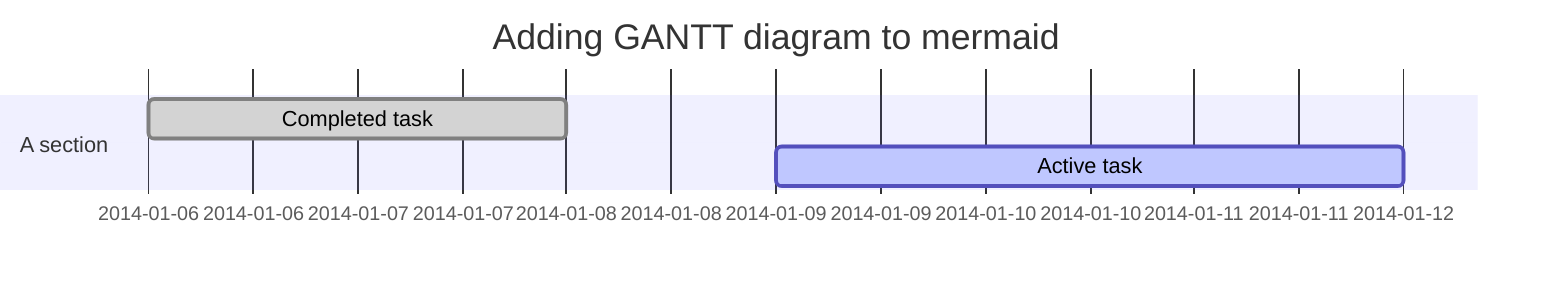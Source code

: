gantt
  dateFormat  YYYY-MM-DD
  title Adding GANTT diagram to mermaid
  section A section
  Completed task            :done,    des1, 2014-01-06,2014-01-08
  Active task               :active,  des2, 2014-01-09, 3d